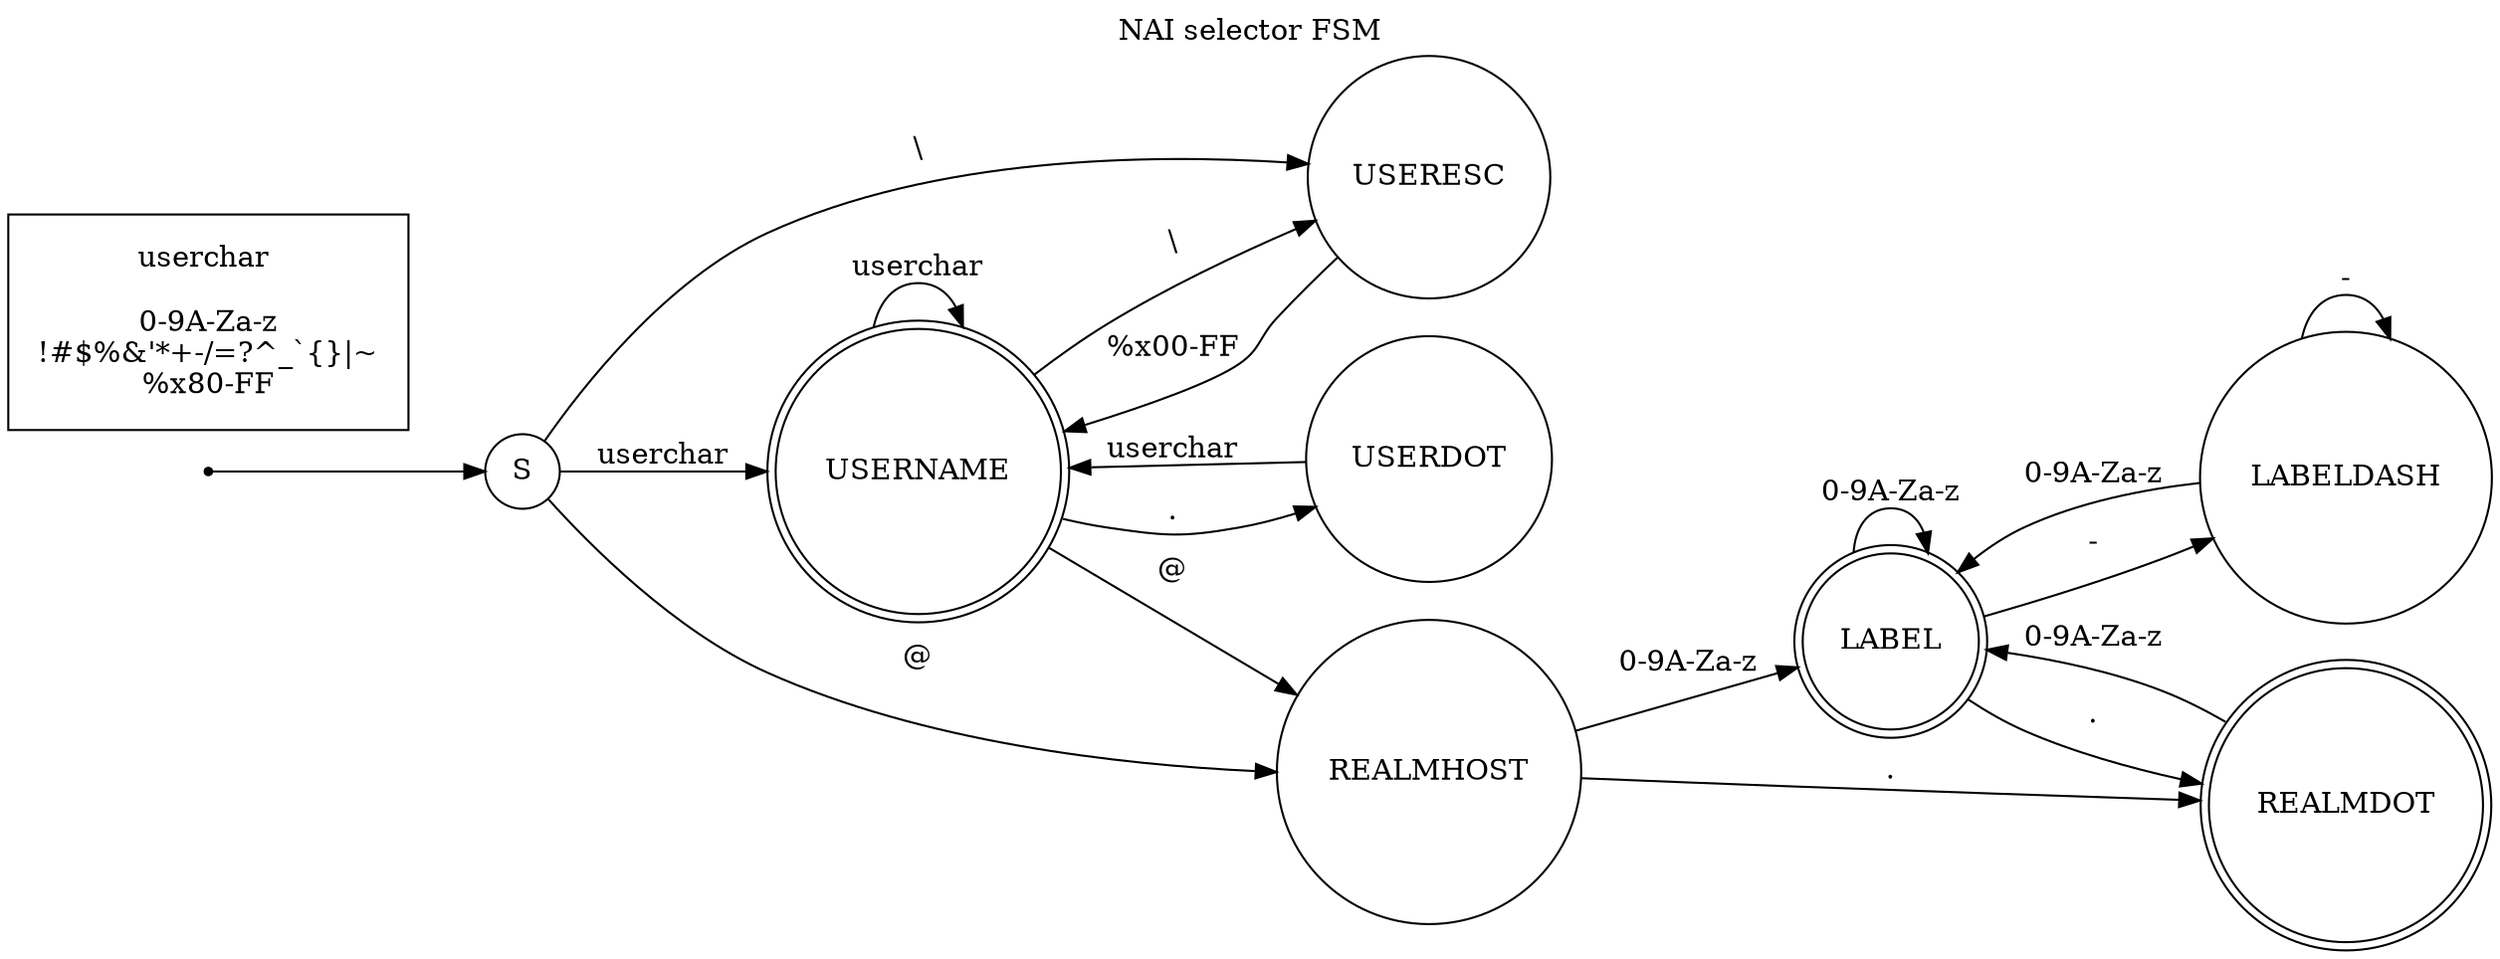 digraph finite_state_machine {
	rankdir=LR
	node [shape = doublecircle];
		USERNAME;
		LABEL;
		REALMDOT;

	node [shape = point ];
		qi

	node [shape = circle];
		qi	-> S;

		/* First do realm. */
		S	-> REALMHOST [ label = "@" ];
		REALMHOST	-> LABEL [ label = "0-9A-Za-z" ];
		REALMHOST	-> REALMDOT [ label = "." ];
		REALMDOT	-> LABEL [ label = "0-9A-Za-z" ];
		LABEL	-> LABEL [ label = "0-9A-Za-z" ];
		LABEL	-> LABELDASH [ label = "-" ];
		LABELDASH	-> LABELDASH [ label = "-" ];
		LABELDASH	-> LABEL [ label = "0-9A-Za-z" ];
		LABEL	-> REALMDOT [ label = "." ];

		/* Then username. */
		S	-> USERNAME [ label = "userchar" ];
		S	-> USERESC [ label = "\\" ];
		USERNAME	-> USERNAME [ label = "userchar" ];
		USERNAME	-> USERESC [ label = "\\" ];
		USERESC	-> USERNAME [ label = "%x00-FF" ];
		USERNAME	-> USERDOT [ label = "." ];
		USERDOT	-> USERNAME [ label = "userchar" ];
		USERNAME	-> REALMHOST [ label = "@" ];

	node[ shape=box, margin="0.2,0.2" ];
		userchar[ label = "userchar \n\n0-9A-Za-z\n!#$%&'*+-/=?^_`{}|~\n%x80-FF" ];

	// title
	labelloc="t";
	label="NAI selector FSM";
}

